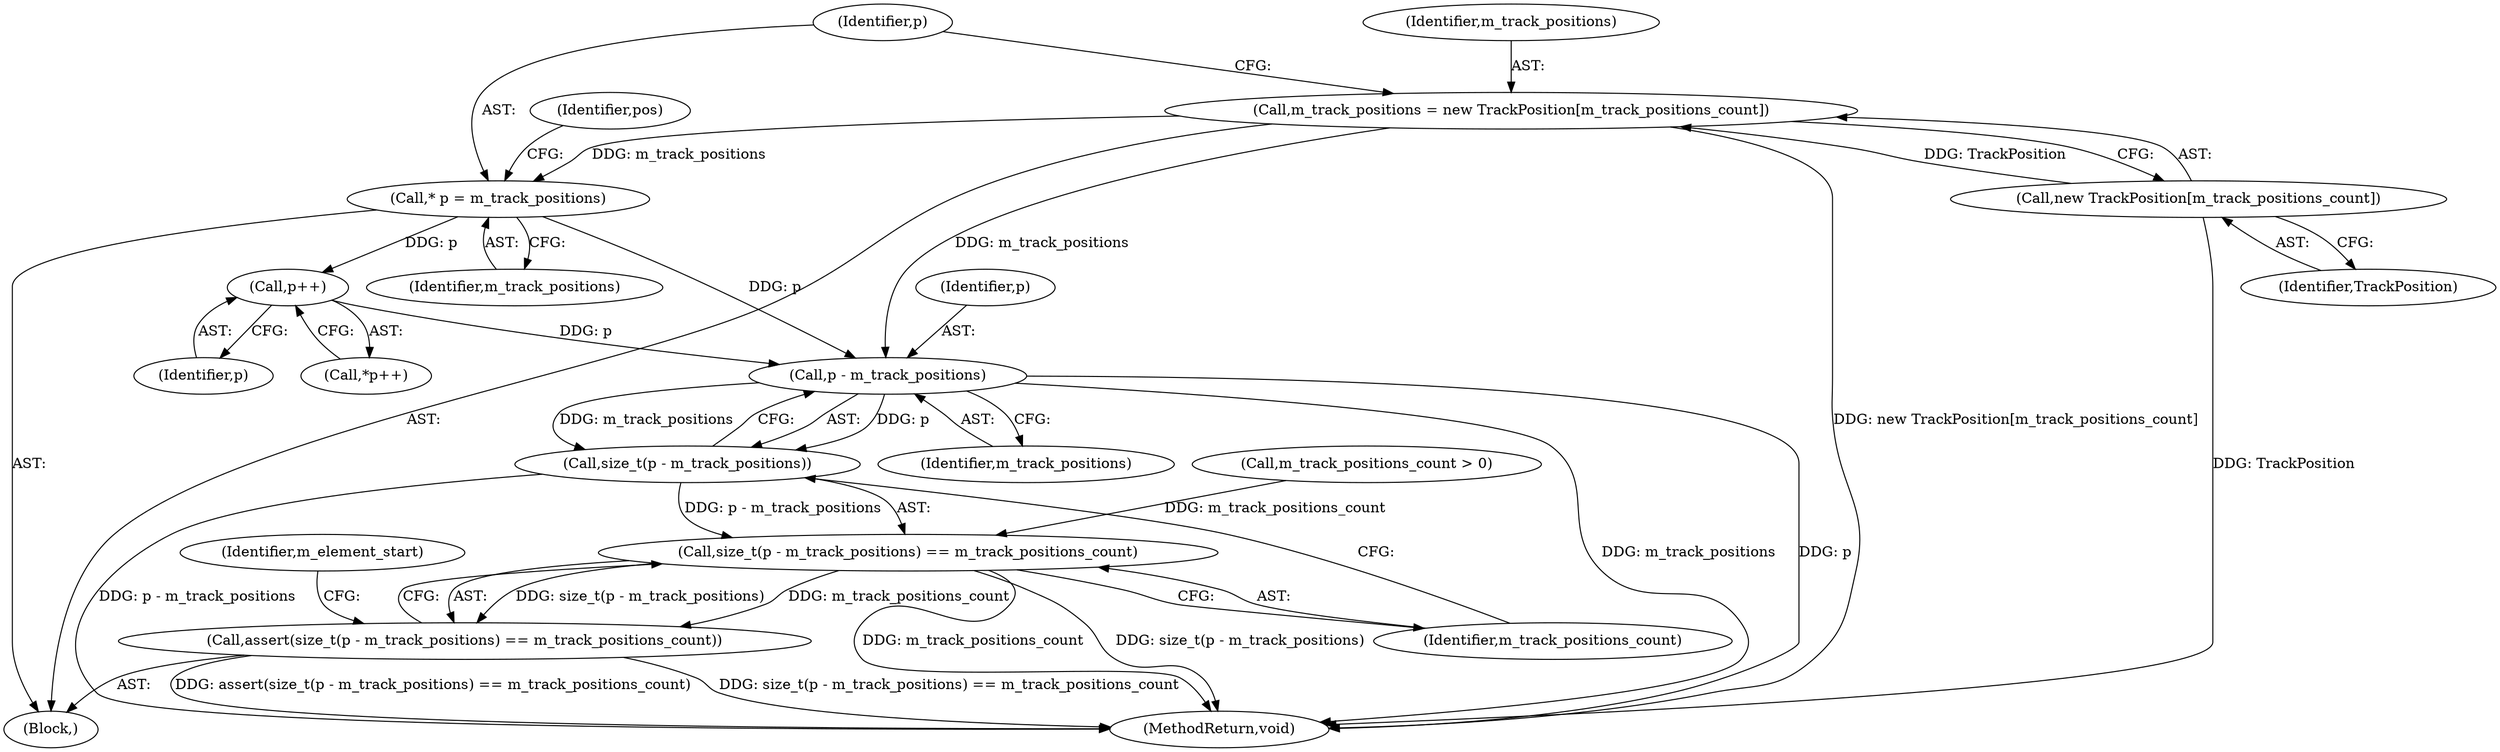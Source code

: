 digraph "1_Android_cc274e2abe8b2a6698a5c47d8aa4bb45f1f9538d_27@pointer" {
"1000347" [label="(Call,p++)"];
"1000280" [label="(Call,* p = m_track_positions)"];
"1000275" [label="(Call,m_track_positions = new TrackPosition[m_track_positions_count])"];
"1000277" [label="(Call,new TrackPosition[m_track_positions_count])"];
"1000363" [label="(Call,p - m_track_positions)"];
"1000362" [label="(Call,size_t(p - m_track_positions))"];
"1000361" [label="(Call,size_t(p - m_track_positions) == m_track_positions_count)"];
"1000360" [label="(Call,assert(size_t(p - m_track_positions) == m_track_positions_count))"];
"1000281" [label="(Identifier,p)"];
"1000280" [label="(Call,* p = m_track_positions)"];
"1000366" [label="(Identifier,m_track_positions_count)"];
"1000364" [label="(Identifier,p)"];
"1000360" [label="(Call,assert(size_t(p - m_track_positions) == m_track_positions_count))"];
"1000284" [label="(Identifier,pos)"];
"1000363" [label="(Call,p - m_track_positions)"];
"1000278" [label="(Identifier,TrackPosition)"];
"1000362" [label="(Call,size_t(p - m_track_positions))"];
"1000347" [label="(Call,p++)"];
"1000365" [label="(Identifier,m_track_positions)"];
"1000282" [label="(Identifier,m_track_positions)"];
"1000276" [label="(Identifier,m_track_positions)"];
"1000272" [label="(Call,m_track_positions_count > 0)"];
"1000368" [label="(Identifier,m_element_start)"];
"1000275" [label="(Call,m_track_positions = new TrackPosition[m_track_positions_count])"];
"1000348" [label="(Identifier,p)"];
"1000373" [label="(MethodReturn,void)"];
"1000117" [label="(Block,)"];
"1000361" [label="(Call,size_t(p - m_track_positions) == m_track_positions_count)"];
"1000277" [label="(Call,new TrackPosition[m_track_positions_count])"];
"1000346" [label="(Call,*p++)"];
"1000347" -> "1000346"  [label="AST: "];
"1000347" -> "1000348"  [label="CFG: "];
"1000348" -> "1000347"  [label="AST: "];
"1000346" -> "1000347"  [label="CFG: "];
"1000280" -> "1000347"  [label="DDG: p"];
"1000347" -> "1000363"  [label="DDG: p"];
"1000280" -> "1000117"  [label="AST: "];
"1000280" -> "1000282"  [label="CFG: "];
"1000281" -> "1000280"  [label="AST: "];
"1000282" -> "1000280"  [label="AST: "];
"1000284" -> "1000280"  [label="CFG: "];
"1000275" -> "1000280"  [label="DDG: m_track_positions"];
"1000280" -> "1000363"  [label="DDG: p"];
"1000275" -> "1000117"  [label="AST: "];
"1000275" -> "1000277"  [label="CFG: "];
"1000276" -> "1000275"  [label="AST: "];
"1000277" -> "1000275"  [label="AST: "];
"1000281" -> "1000275"  [label="CFG: "];
"1000275" -> "1000373"  [label="DDG: new TrackPosition[m_track_positions_count]"];
"1000277" -> "1000275"  [label="DDG: TrackPosition"];
"1000275" -> "1000363"  [label="DDG: m_track_positions"];
"1000277" -> "1000278"  [label="CFG: "];
"1000278" -> "1000277"  [label="AST: "];
"1000277" -> "1000373"  [label="DDG: TrackPosition"];
"1000363" -> "1000362"  [label="AST: "];
"1000363" -> "1000365"  [label="CFG: "];
"1000364" -> "1000363"  [label="AST: "];
"1000365" -> "1000363"  [label="AST: "];
"1000362" -> "1000363"  [label="CFG: "];
"1000363" -> "1000373"  [label="DDG: m_track_positions"];
"1000363" -> "1000373"  [label="DDG: p"];
"1000363" -> "1000362"  [label="DDG: p"];
"1000363" -> "1000362"  [label="DDG: m_track_positions"];
"1000362" -> "1000361"  [label="AST: "];
"1000366" -> "1000362"  [label="CFG: "];
"1000362" -> "1000373"  [label="DDG: p - m_track_positions"];
"1000362" -> "1000361"  [label="DDG: p - m_track_positions"];
"1000361" -> "1000360"  [label="AST: "];
"1000361" -> "1000366"  [label="CFG: "];
"1000366" -> "1000361"  [label="AST: "];
"1000360" -> "1000361"  [label="CFG: "];
"1000361" -> "1000373"  [label="DDG: m_track_positions_count"];
"1000361" -> "1000373"  [label="DDG: size_t(p - m_track_positions)"];
"1000361" -> "1000360"  [label="DDG: size_t(p - m_track_positions)"];
"1000361" -> "1000360"  [label="DDG: m_track_positions_count"];
"1000272" -> "1000361"  [label="DDG: m_track_positions_count"];
"1000360" -> "1000117"  [label="AST: "];
"1000368" -> "1000360"  [label="CFG: "];
"1000360" -> "1000373"  [label="DDG: size_t(p - m_track_positions) == m_track_positions_count"];
"1000360" -> "1000373"  [label="DDG: assert(size_t(p - m_track_positions) == m_track_positions_count)"];
}
